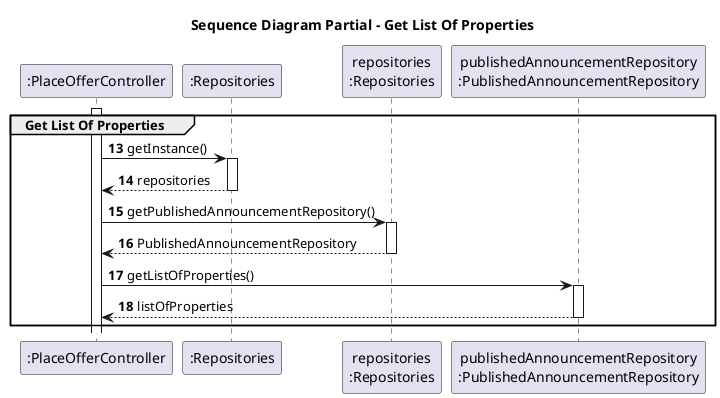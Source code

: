 @startuml

title Sequence Diagram Partial - Get List Of Properties

participant ":PlaceOfferController" as Controller
participant ":Repositories" as RepositorySingleton
participant "repositories\n:Repositories" as Repositories
participant "publishedAnnouncementRepository\n:PublishedAnnouncementRepository" as PublishedAnnouncementRepository

autonumber 13

Group Get List Of Properties

activate Controller

Controller -> RepositorySingleton : getInstance()
activate RepositorySingleton

RepositorySingleton --> Controller : repositories
deactivate RepositorySingleton

Controller -> Repositories : getPublishedAnnouncementRepository()
activate Repositories

Repositories --> Controller: PublishedAnnouncementRepository
deactivate Repositories

Controller -> PublishedAnnouncementRepository : getListOfProperties()
activate PublishedAnnouncementRepository

PublishedAnnouncementRepository --> Controller : listOfProperties
deactivate PublishedAnnouncementRepository

end

@enduml